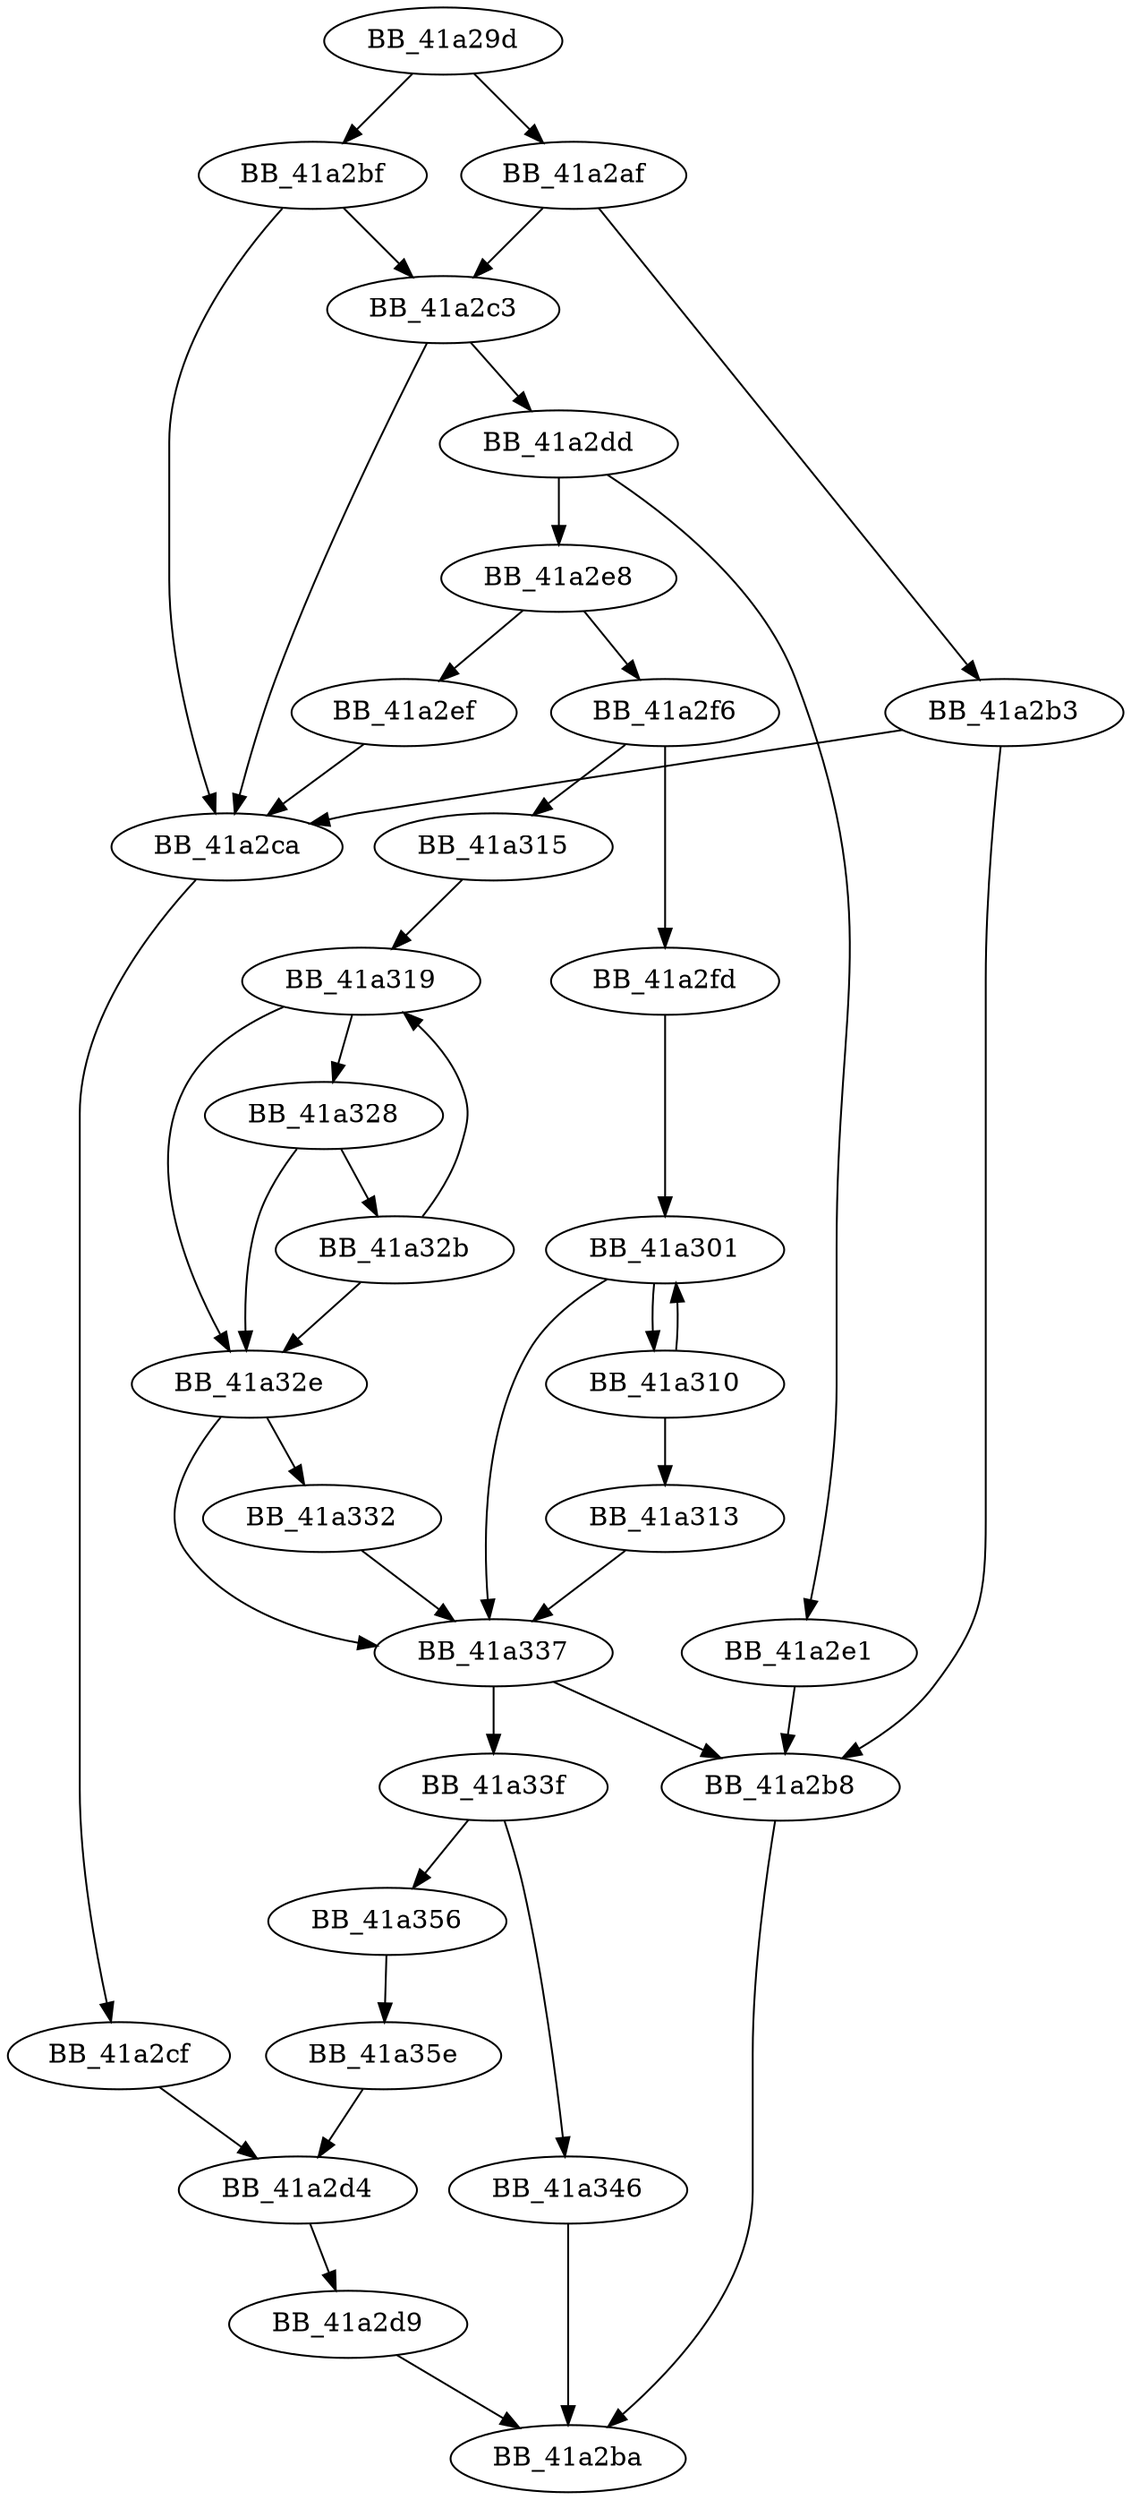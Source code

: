 DiGraph _wcsncpy_s{
BB_41a29d->BB_41a2af
BB_41a29d->BB_41a2bf
BB_41a2af->BB_41a2b3
BB_41a2af->BB_41a2c3
BB_41a2b3->BB_41a2b8
BB_41a2b3->BB_41a2ca
BB_41a2b8->BB_41a2ba
BB_41a2bf->BB_41a2c3
BB_41a2bf->BB_41a2ca
BB_41a2c3->BB_41a2ca
BB_41a2c3->BB_41a2dd
BB_41a2ca->BB_41a2cf
BB_41a2cf->BB_41a2d4
BB_41a2d4->BB_41a2d9
BB_41a2d9->BB_41a2ba
BB_41a2dd->BB_41a2e1
BB_41a2dd->BB_41a2e8
BB_41a2e1->BB_41a2b8
BB_41a2e8->BB_41a2ef
BB_41a2e8->BB_41a2f6
BB_41a2ef->BB_41a2ca
BB_41a2f6->BB_41a2fd
BB_41a2f6->BB_41a315
BB_41a2fd->BB_41a301
BB_41a301->BB_41a310
BB_41a301->BB_41a337
BB_41a310->BB_41a301
BB_41a310->BB_41a313
BB_41a313->BB_41a337
BB_41a315->BB_41a319
BB_41a319->BB_41a328
BB_41a319->BB_41a32e
BB_41a328->BB_41a32b
BB_41a328->BB_41a32e
BB_41a32b->BB_41a319
BB_41a32b->BB_41a32e
BB_41a32e->BB_41a332
BB_41a32e->BB_41a337
BB_41a332->BB_41a337
BB_41a337->BB_41a2b8
BB_41a337->BB_41a33f
BB_41a33f->BB_41a346
BB_41a33f->BB_41a356
BB_41a346->BB_41a2ba
BB_41a356->BB_41a35e
BB_41a35e->BB_41a2d4
}
